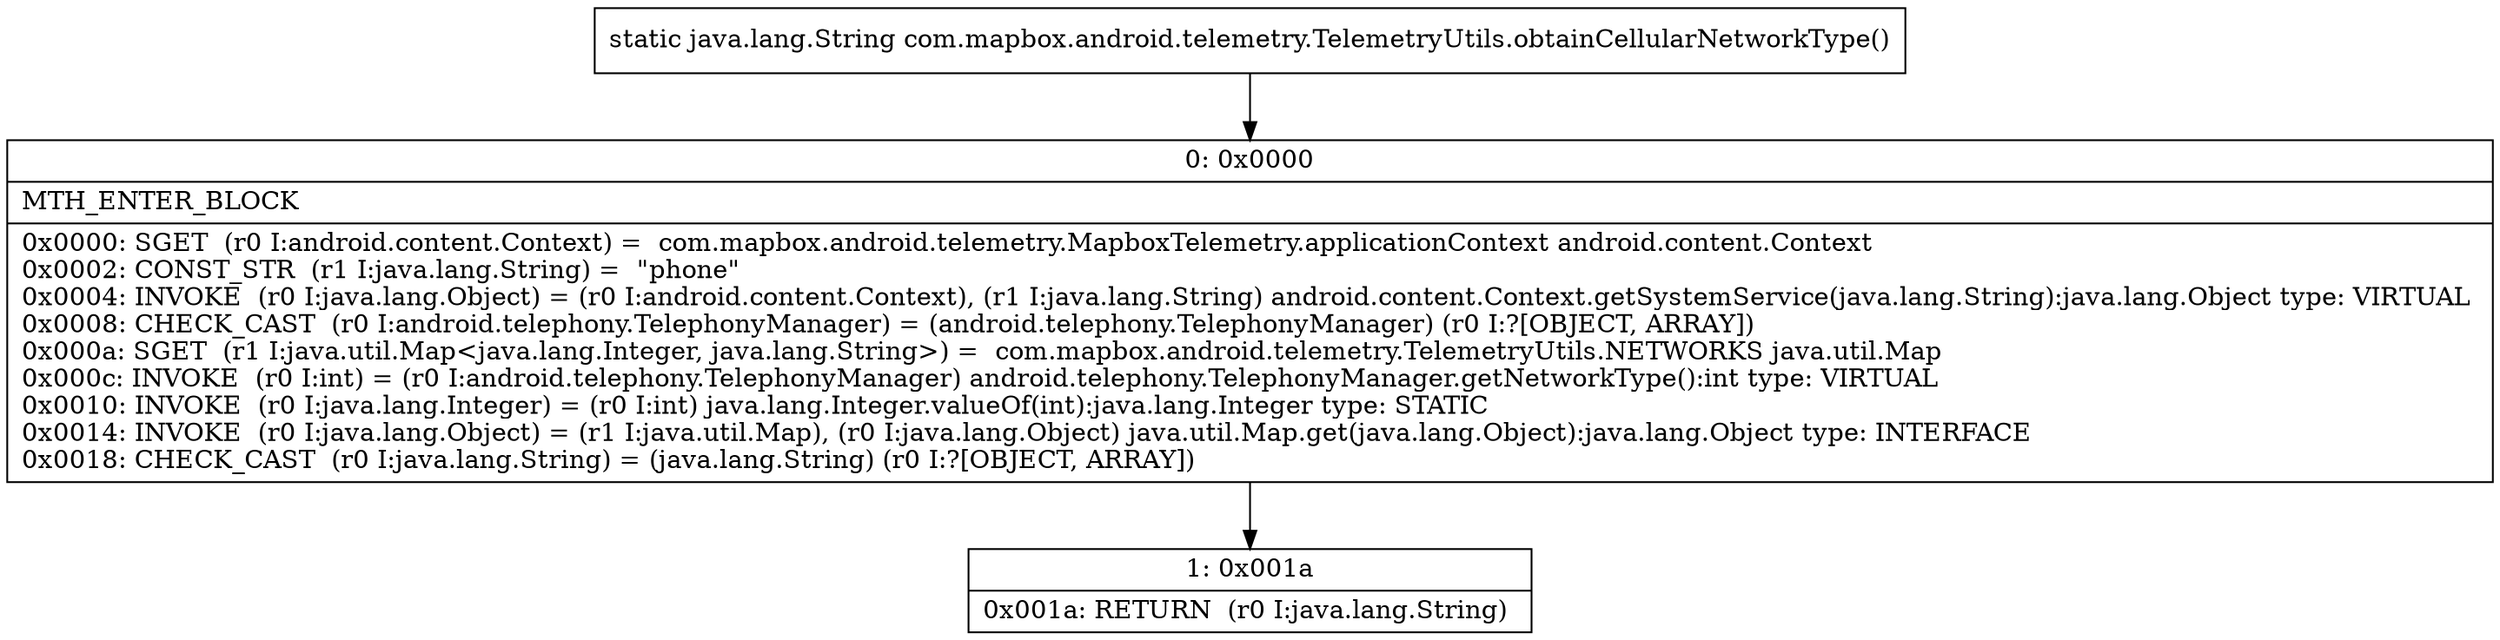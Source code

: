 digraph "CFG forcom.mapbox.android.telemetry.TelemetryUtils.obtainCellularNetworkType()Ljava\/lang\/String;" {
Node_0 [shape=record,label="{0\:\ 0x0000|MTH_ENTER_BLOCK\l|0x0000: SGET  (r0 I:android.content.Context) =  com.mapbox.android.telemetry.MapboxTelemetry.applicationContext android.content.Context \l0x0002: CONST_STR  (r1 I:java.lang.String) =  \"phone\" \l0x0004: INVOKE  (r0 I:java.lang.Object) = (r0 I:android.content.Context), (r1 I:java.lang.String) android.content.Context.getSystemService(java.lang.String):java.lang.Object type: VIRTUAL \l0x0008: CHECK_CAST  (r0 I:android.telephony.TelephonyManager) = (android.telephony.TelephonyManager) (r0 I:?[OBJECT, ARRAY]) \l0x000a: SGET  (r1 I:java.util.Map\<java.lang.Integer, java.lang.String\>) =  com.mapbox.android.telemetry.TelemetryUtils.NETWORKS java.util.Map \l0x000c: INVOKE  (r0 I:int) = (r0 I:android.telephony.TelephonyManager) android.telephony.TelephonyManager.getNetworkType():int type: VIRTUAL \l0x0010: INVOKE  (r0 I:java.lang.Integer) = (r0 I:int) java.lang.Integer.valueOf(int):java.lang.Integer type: STATIC \l0x0014: INVOKE  (r0 I:java.lang.Object) = (r1 I:java.util.Map), (r0 I:java.lang.Object) java.util.Map.get(java.lang.Object):java.lang.Object type: INTERFACE \l0x0018: CHECK_CAST  (r0 I:java.lang.String) = (java.lang.String) (r0 I:?[OBJECT, ARRAY]) \l}"];
Node_1 [shape=record,label="{1\:\ 0x001a|0x001a: RETURN  (r0 I:java.lang.String) \l}"];
MethodNode[shape=record,label="{static java.lang.String com.mapbox.android.telemetry.TelemetryUtils.obtainCellularNetworkType() }"];
MethodNode -> Node_0;
Node_0 -> Node_1;
}

